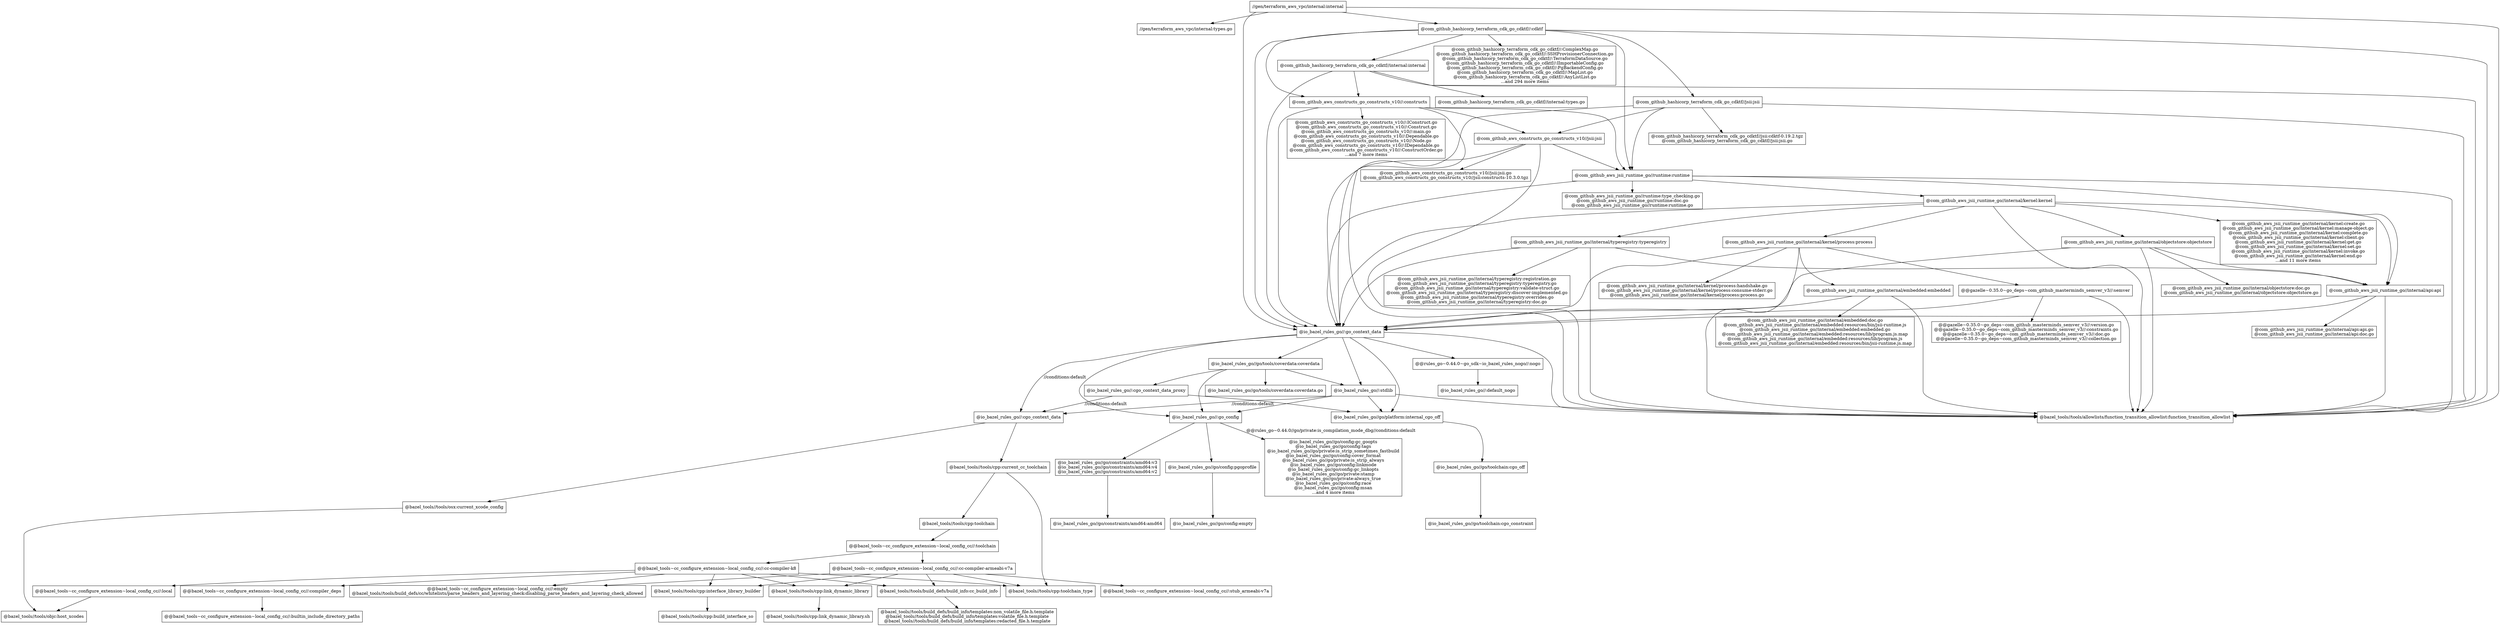 digraph mygraph {
  node [shape=box];
  "//gen/terraform_aws_vpc/internal:internal"
  "//gen/terraform_aws_vpc/internal:internal" -> "//gen/terraform_aws_vpc/internal:types.go"
  "//gen/terraform_aws_vpc/internal:internal" -> "@com_github_hashicorp_terraform_cdk_go_cdktf//:cdktf"
  "//gen/terraform_aws_vpc/internal:internal" -> "@io_bazel_rules_go//:go_context_data"
  "//gen/terraform_aws_vpc/internal:internal" -> "@bazel_tools//tools/allowlists/function_transition_allowlist:function_transition_allowlist"
  "@com_github_hashicorp_terraform_cdk_go_cdktf//:cdktf"
  "@com_github_hashicorp_terraform_cdk_go_cdktf//:cdktf" -> "@com_github_hashicorp_terraform_cdk_go_cdktf//:ComplexMap.go\n@com_github_hashicorp_terraform_cdk_go_cdktf//:SSHProvisionerConnection.go\n@com_github_hashicorp_terraform_cdk_go_cdktf//:TerraformDataSource.go\n@com_github_hashicorp_terraform_cdk_go_cdktf//:IImportableConfig.go\n@com_github_hashicorp_terraform_cdk_go_cdktf//:PgBackendConfig.go\n@com_github_hashicorp_terraform_cdk_go_cdktf//:MapList.go\n@com_github_hashicorp_terraform_cdk_go_cdktf//:AnyListList.go\n...and 294 more items"
  "@com_github_hashicorp_terraform_cdk_go_cdktf//:cdktf" -> "@com_github_aws_constructs_go_constructs_v10//:constructs"
  "@com_github_hashicorp_terraform_cdk_go_cdktf//:cdktf" -> "@io_bazel_rules_go//:go_context_data"
  "@com_github_hashicorp_terraform_cdk_go_cdktf//:cdktf" -> "@bazel_tools//tools/allowlists/function_transition_allowlist:function_transition_allowlist"
  "@com_github_hashicorp_terraform_cdk_go_cdktf//:cdktf" -> "@com_github_aws_jsii_runtime_go//runtime:runtime"
  "@com_github_hashicorp_terraform_cdk_go_cdktf//:cdktf" -> "@com_github_hashicorp_terraform_cdk_go_cdktf//internal:internal"
  "@com_github_hashicorp_terraform_cdk_go_cdktf//:cdktf" -> "@com_github_hashicorp_terraform_cdk_go_cdktf//jsii:jsii"
  "@com_github_hashicorp_terraform_cdk_go_cdktf//jsii:jsii"
  "@com_github_hashicorp_terraform_cdk_go_cdktf//jsii:jsii" -> "@com_github_hashicorp_terraform_cdk_go_cdktf//jsii:cdktf-0.19.2.tgz\n@com_github_hashicorp_terraform_cdk_go_cdktf//jsii:jsii.go"
  "@com_github_hashicorp_terraform_cdk_go_cdktf//jsii:jsii" -> "@com_github_aws_constructs_go_constructs_v10//jsii:jsii"
  "@com_github_hashicorp_terraform_cdk_go_cdktf//jsii:jsii" -> "@bazel_tools//tools/allowlists/function_transition_allowlist:function_transition_allowlist"
  "@com_github_hashicorp_terraform_cdk_go_cdktf//jsii:jsii" -> "@io_bazel_rules_go//:go_context_data"
  "@com_github_hashicorp_terraform_cdk_go_cdktf//jsii:jsii" -> "@com_github_aws_jsii_runtime_go//runtime:runtime"
  "@com_github_hashicorp_terraform_cdk_go_cdktf//jsii:cdktf-0.19.2.tgz\n@com_github_hashicorp_terraform_cdk_go_cdktf//jsii:jsii.go"
  "@com_github_hashicorp_terraform_cdk_go_cdktf//internal:internal"
  "@com_github_hashicorp_terraform_cdk_go_cdktf//internal:internal" -> "@com_github_hashicorp_terraform_cdk_go_cdktf//internal:types.go"
  "@com_github_hashicorp_terraform_cdk_go_cdktf//internal:internal" -> "@bazel_tools//tools/allowlists/function_transition_allowlist:function_transition_allowlist"
  "@com_github_hashicorp_terraform_cdk_go_cdktf//internal:internal" -> "@io_bazel_rules_go//:go_context_data"
  "@com_github_hashicorp_terraform_cdk_go_cdktf//internal:internal" -> "@com_github_aws_constructs_go_constructs_v10//:constructs"
  "@com_github_hashicorp_terraform_cdk_go_cdktf//internal:types.go"
  "@com_github_aws_constructs_go_constructs_v10//:constructs"
  "@com_github_aws_constructs_go_constructs_v10//:constructs" -> "@com_github_aws_constructs_go_constructs_v10//:IConstruct.go\n@com_github_aws_constructs_go_constructs_v10//:Construct.go\n@com_github_aws_constructs_go_constructs_v10//:main.go\n@com_github_aws_constructs_go_constructs_v10//:Dependable.go\n@com_github_aws_constructs_go_constructs_v10//:Node.go\n@com_github_aws_constructs_go_constructs_v10//:IDependable.go\n@com_github_aws_constructs_go_constructs_v10//:ConstructOrder.go\n...and 7 more items"
  "@com_github_aws_constructs_go_constructs_v10//:constructs" -> "@io_bazel_rules_go//:go_context_data"
  "@com_github_aws_constructs_go_constructs_v10//:constructs" -> "@com_github_aws_constructs_go_constructs_v10//jsii:jsii"
  "@com_github_aws_constructs_go_constructs_v10//:constructs" -> "@com_github_aws_jsii_runtime_go//runtime:runtime"
  "@com_github_aws_constructs_go_constructs_v10//:constructs" -> "@bazel_tools//tools/allowlists/function_transition_allowlist:function_transition_allowlist"
  "@com_github_aws_constructs_go_constructs_v10//jsii:jsii"
  "@com_github_aws_constructs_go_constructs_v10//jsii:jsii" -> "@com_github_aws_constructs_go_constructs_v10//jsii:jsii.go\n@com_github_aws_constructs_go_constructs_v10//jsii:constructs-10.3.0.tgz"
  "@com_github_aws_constructs_go_constructs_v10//jsii:jsii" -> "@bazel_tools//tools/allowlists/function_transition_allowlist:function_transition_allowlist"
  "@com_github_aws_constructs_go_constructs_v10//jsii:jsii" -> "@io_bazel_rules_go//:go_context_data"
  "@com_github_aws_constructs_go_constructs_v10//jsii:jsii" -> "@com_github_aws_jsii_runtime_go//runtime:runtime"
  "@com_github_aws_jsii_runtime_go//runtime:runtime"
  "@com_github_aws_jsii_runtime_go//runtime:runtime" -> "@com_github_aws_jsii_runtime_go//runtime:type_checking.go\n@com_github_aws_jsii_runtime_go//runtime:doc.go\n@com_github_aws_jsii_runtime_go//runtime:runtime.go"
  "@com_github_aws_jsii_runtime_go//runtime:runtime" -> "@bazel_tools//tools/allowlists/function_transition_allowlist:function_transition_allowlist"
  "@com_github_aws_jsii_runtime_go//runtime:runtime" -> "@io_bazel_rules_go//:go_context_data"
  "@com_github_aws_jsii_runtime_go//runtime:runtime" -> "@com_github_aws_jsii_runtime_go//internal/kernel:kernel"
  "@com_github_aws_jsii_runtime_go//runtime:runtime" -> "@com_github_aws_jsii_runtime_go//internal/api:api"
  "@com_github_aws_jsii_runtime_go//internal/kernel:kernel"
  "@com_github_aws_jsii_runtime_go//internal/kernel:kernel" -> "@com_github_aws_jsii_runtime_go//internal/kernel:create.go\n@com_github_aws_jsii_runtime_go//internal/kernel:manage-object.go\n@com_github_aws_jsii_runtime_go//internal/kernel:complete.go\n@com_github_aws_jsii_runtime_go//internal/kernel:client.go\n@com_github_aws_jsii_runtime_go//internal/kernel:get.go\n@com_github_aws_jsii_runtime_go//internal/kernel:set.go\n@com_github_aws_jsii_runtime_go//internal/kernel:invoke.go\n@com_github_aws_jsii_runtime_go//internal/kernel:end.go\n...and 11 more items"
  "@com_github_aws_jsii_runtime_go//internal/kernel:kernel" -> "@com_github_aws_jsii_runtime_go//internal/api:api"
  "@com_github_aws_jsii_runtime_go//internal/kernel:kernel" -> "@com_github_aws_jsii_runtime_go//internal/kernel/process:process"
  "@com_github_aws_jsii_runtime_go//internal/kernel:kernel" -> "@bazel_tools//tools/allowlists/function_transition_allowlist:function_transition_allowlist"
  "@com_github_aws_jsii_runtime_go//internal/kernel:kernel" -> "@com_github_aws_jsii_runtime_go//internal/typeregistry:typeregistry"
  "@com_github_aws_jsii_runtime_go//internal/kernel:kernel" -> "@io_bazel_rules_go//:go_context_data"
  "@com_github_aws_jsii_runtime_go//internal/kernel:kernel" -> "@com_github_aws_jsii_runtime_go//internal/objectstore:objectstore"
  "@com_github_aws_jsii_runtime_go//internal/objectstore:objectstore"
  "@com_github_aws_jsii_runtime_go//internal/objectstore:objectstore" -> "@com_github_aws_jsii_runtime_go//internal/objectstore:doc.go\n@com_github_aws_jsii_runtime_go//internal/objectstore:objectstore.go"
  "@com_github_aws_jsii_runtime_go//internal/objectstore:objectstore" -> "@bazel_tools//tools/allowlists/function_transition_allowlist:function_transition_allowlist"
  "@com_github_aws_jsii_runtime_go//internal/objectstore:objectstore" -> "@io_bazel_rules_go//:go_context_data"
  "@com_github_aws_jsii_runtime_go//internal/objectstore:objectstore" -> "@com_github_aws_jsii_runtime_go//internal/api:api"
  "@com_github_aws_jsii_runtime_go//internal/objectstore:doc.go\n@com_github_aws_jsii_runtime_go//internal/objectstore:objectstore.go"
  "@com_github_aws_jsii_runtime_go//internal/typeregistry:typeregistry"
  "@com_github_aws_jsii_runtime_go//internal/typeregistry:typeregistry" -> "@com_github_aws_jsii_runtime_go//internal/typeregistry:registration.go\n@com_github_aws_jsii_runtime_go//internal/typeregistry:typeregistry.go\n@com_github_aws_jsii_runtime_go//internal/typeregistry:validate-struct.go\n@com_github_aws_jsii_runtime_go//internal/typeregistry:discover-implemented.go\n@com_github_aws_jsii_runtime_go//internal/typeregistry:overrides.go\n@com_github_aws_jsii_runtime_go//internal/typeregistry:doc.go"
  "@com_github_aws_jsii_runtime_go//internal/typeregistry:typeregistry" -> "@bazel_tools//tools/allowlists/function_transition_allowlist:function_transition_allowlist"
  "@com_github_aws_jsii_runtime_go//internal/typeregistry:typeregistry" -> "@com_github_aws_jsii_runtime_go//internal/api:api"
  "@com_github_aws_jsii_runtime_go//internal/typeregistry:typeregistry" -> "@io_bazel_rules_go//:go_context_data"
  "@com_github_aws_jsii_runtime_go//internal/typeregistry:registration.go\n@com_github_aws_jsii_runtime_go//internal/typeregistry:typeregistry.go\n@com_github_aws_jsii_runtime_go//internal/typeregistry:validate-struct.go\n@com_github_aws_jsii_runtime_go//internal/typeregistry:discover-implemented.go\n@com_github_aws_jsii_runtime_go//internal/typeregistry:overrides.go\n@com_github_aws_jsii_runtime_go//internal/typeregistry:doc.go"
  "@com_github_aws_jsii_runtime_go//internal/kernel/process:process"
  "@com_github_aws_jsii_runtime_go//internal/kernel/process:process" -> "@com_github_aws_jsii_runtime_go//internal/kernel/process:handshake.go\n@com_github_aws_jsii_runtime_go//internal/kernel/process:consume-stderr.go\n@com_github_aws_jsii_runtime_go//internal/kernel/process:process.go"
  "@com_github_aws_jsii_runtime_go//internal/kernel/process:process" -> "@bazel_tools//tools/allowlists/function_transition_allowlist:function_transition_allowlist"
  "@com_github_aws_jsii_runtime_go//internal/kernel/process:process" -> "@io_bazel_rules_go//:go_context_data"
  "@com_github_aws_jsii_runtime_go//internal/kernel/process:process" -> "@com_github_aws_jsii_runtime_go//internal/embedded:embedded"
  "@com_github_aws_jsii_runtime_go//internal/kernel/process:process" -> "@@gazelle~0.35.0~go_deps~com_github_masterminds_semver_v3//:semver"
  "@com_github_aws_jsii_runtime_go//internal/embedded:embedded"
  "@com_github_aws_jsii_runtime_go//internal/embedded:embedded" -> "@com_github_aws_jsii_runtime_go//internal/embedded:doc.go\n@com_github_aws_jsii_runtime_go//internal/embedded:resources/bin/jsii-runtime.js\n@com_github_aws_jsii_runtime_go//internal/embedded:embedded.go\n@com_github_aws_jsii_runtime_go//internal/embedded:resources/lib/program.js.map\n@com_github_aws_jsii_runtime_go//internal/embedded:resources/lib/program.js\n@com_github_aws_jsii_runtime_go//internal/embedded:resources/bin/jsii-runtime.js.map"
  "@com_github_aws_jsii_runtime_go//internal/embedded:embedded" -> "@bazel_tools//tools/allowlists/function_transition_allowlist:function_transition_allowlist"
  "@com_github_aws_jsii_runtime_go//internal/embedded:embedded" -> "@io_bazel_rules_go//:go_context_data"
  "@com_github_aws_jsii_runtime_go//internal/embedded:doc.go\n@com_github_aws_jsii_runtime_go//internal/embedded:resources/bin/jsii-runtime.js\n@com_github_aws_jsii_runtime_go//internal/embedded:embedded.go\n@com_github_aws_jsii_runtime_go//internal/embedded:resources/lib/program.js.map\n@com_github_aws_jsii_runtime_go//internal/embedded:resources/lib/program.js\n@com_github_aws_jsii_runtime_go//internal/embedded:resources/bin/jsii-runtime.js.map"
  "@com_github_aws_jsii_runtime_go//internal/kernel/process:handshake.go\n@com_github_aws_jsii_runtime_go//internal/kernel/process:consume-stderr.go\n@com_github_aws_jsii_runtime_go//internal/kernel/process:process.go"
  "@com_github_aws_jsii_runtime_go//internal/api:api"
  "@com_github_aws_jsii_runtime_go//internal/api:api" -> "@com_github_aws_jsii_runtime_go//internal/api:api.go\n@com_github_aws_jsii_runtime_go//internal/api:doc.go"
  "@com_github_aws_jsii_runtime_go//internal/api:api" -> "@bazel_tools//tools/allowlists/function_transition_allowlist:function_transition_allowlist"
  "@com_github_aws_jsii_runtime_go//internal/api:api" -> "@io_bazel_rules_go//:go_context_data"
  "@com_github_aws_jsii_runtime_go//internal/api:api.go\n@com_github_aws_jsii_runtime_go//internal/api:doc.go"
  "@com_github_aws_jsii_runtime_go//internal/kernel:create.go\n@com_github_aws_jsii_runtime_go//internal/kernel:manage-object.go\n@com_github_aws_jsii_runtime_go//internal/kernel:complete.go\n@com_github_aws_jsii_runtime_go//internal/kernel:client.go\n@com_github_aws_jsii_runtime_go//internal/kernel:get.go\n@com_github_aws_jsii_runtime_go//internal/kernel:set.go\n@com_github_aws_jsii_runtime_go//internal/kernel:invoke.go\n@com_github_aws_jsii_runtime_go//internal/kernel:end.go\n...and 11 more items"
  "@com_github_aws_jsii_runtime_go//runtime:type_checking.go\n@com_github_aws_jsii_runtime_go//runtime:doc.go\n@com_github_aws_jsii_runtime_go//runtime:runtime.go"
  "@com_github_aws_constructs_go_constructs_v10//jsii:jsii.go\n@com_github_aws_constructs_go_constructs_v10//jsii:constructs-10.3.0.tgz"
  "@com_github_aws_constructs_go_constructs_v10//:IConstruct.go\n@com_github_aws_constructs_go_constructs_v10//:Construct.go\n@com_github_aws_constructs_go_constructs_v10//:main.go\n@com_github_aws_constructs_go_constructs_v10//:Dependable.go\n@com_github_aws_constructs_go_constructs_v10//:Node.go\n@com_github_aws_constructs_go_constructs_v10//:IDependable.go\n@com_github_aws_constructs_go_constructs_v10//:ConstructOrder.go\n...and 7 more items"
  "@com_github_hashicorp_terraform_cdk_go_cdktf//:ComplexMap.go\n@com_github_hashicorp_terraform_cdk_go_cdktf//:SSHProvisionerConnection.go\n@com_github_hashicorp_terraform_cdk_go_cdktf//:TerraformDataSource.go\n@com_github_hashicorp_terraform_cdk_go_cdktf//:IImportableConfig.go\n@com_github_hashicorp_terraform_cdk_go_cdktf//:PgBackendConfig.go\n@com_github_hashicorp_terraform_cdk_go_cdktf//:MapList.go\n@com_github_hashicorp_terraform_cdk_go_cdktf//:AnyListList.go\n...and 294 more items"
  "//gen/terraform_aws_vpc/internal:types.go"
  "@@gazelle~0.35.0~go_deps~com_github_masterminds_semver_v3//:semver"
  "@@gazelle~0.35.0~go_deps~com_github_masterminds_semver_v3//:semver" -> "@@gazelle~0.35.0~go_deps~com_github_masterminds_semver_v3//:version.go\n@@gazelle~0.35.0~go_deps~com_github_masterminds_semver_v3//:constraints.go\n@@gazelle~0.35.0~go_deps~com_github_masterminds_semver_v3//:doc.go\n@@gazelle~0.35.0~go_deps~com_github_masterminds_semver_v3//:collection.go"
  "@@gazelle~0.35.0~go_deps~com_github_masterminds_semver_v3//:semver" -> "@io_bazel_rules_go//:go_context_data"
  "@@gazelle~0.35.0~go_deps~com_github_masterminds_semver_v3//:semver" -> "@bazel_tools//tools/allowlists/function_transition_allowlist:function_transition_allowlist"
  "@io_bazel_rules_go//:go_context_data"
  "@io_bazel_rules_go//:go_context_data" -> "@io_bazel_rules_go//go/platform:internal_cgo_off"
  "@io_bazel_rules_go//:go_context_data" -> "@io_bazel_rules_go//:cgo_context_data"
  [label="//conditions:default"];
  "@io_bazel_rules_go//:go_context_data" -> "@io_bazel_rules_go//:go_config"
  "@io_bazel_rules_go//:go_context_data" -> "@@rules_go~0.44.0~go_sdk~io_bazel_rules_nogo//:nogo"
  "@io_bazel_rules_go//:go_context_data" -> "@io_bazel_rules_go//:stdlib"
  "@io_bazel_rules_go//:go_context_data" -> "@bazel_tools//tools/allowlists/function_transition_allowlist:function_transition_allowlist"
  "@io_bazel_rules_go//:go_context_data" -> "@io_bazel_rules_go//go/tools/coverdata:coverdata"
  "@io_bazel_rules_go//go/tools/coverdata:coverdata"
  "@io_bazel_rules_go//go/tools/coverdata:coverdata" -> "@io_bazel_rules_go//go/tools/coverdata:coverdata.go"
  "@io_bazel_rules_go//go/tools/coverdata:coverdata" -> "@io_bazel_rules_go//:stdlib"
  "@io_bazel_rules_go//go/tools/coverdata:coverdata" -> "@io_bazel_rules_go//:cgo_context_data_proxy"
  "@io_bazel_rules_go//go/tools/coverdata:coverdata" -> "@io_bazel_rules_go//:go_config"
  "@io_bazel_rules_go//:cgo_context_data_proxy"
  "@io_bazel_rules_go//:cgo_context_data_proxy" -> "@io_bazel_rules_go//:cgo_context_data"
  [label="//conditions:default"];
  "@io_bazel_rules_go//:cgo_context_data_proxy" -> "@io_bazel_rules_go//go/platform:internal_cgo_off"
  "@io_bazel_rules_go//go/tools/coverdata:coverdata.go"
  "@io_bazel_rules_go//:stdlib"
  "@io_bazel_rules_go//:stdlib" -> "@io_bazel_rules_go//:cgo_context_data"
  [label="//conditions:default"];
  "@io_bazel_rules_go//:stdlib" -> "@io_bazel_rules_go//:go_config"
  "@io_bazel_rules_go//:stdlib" -> "@bazel_tools//tools/allowlists/function_transition_allowlist:function_transition_allowlist"
  "@io_bazel_rules_go//:stdlib" -> "@io_bazel_rules_go//go/platform:internal_cgo_off"
  "@bazel_tools//tools/allowlists/function_transition_allowlist:function_transition_allowlist"
  "@io_bazel_rules_go//:go_config"
  "@io_bazel_rules_go//:go_config" -> "@io_bazel_rules_go//go/config:pgoprofile"
  "@io_bazel_rules_go//:go_config" -> "@io_bazel_rules_go//go/config:gc_goopts\n@io_bazel_rules_go//go/config:tags\n@io_bazel_rules_go//go/private:is_strip_sometimes_fastbuild\n@io_bazel_rules_go//go/config:cover_format\n@io_bazel_rules_go//go/private:is_strip_always\n@io_bazel_rules_go//go/config:linkmode\n@io_bazel_rules_go//go/config:gc_linkopts\n@io_bazel_rules_go//go/private:stamp\n@io_bazel_rules_go//go/private:always_true\n@io_bazel_rules_go//go/config:race\n@io_bazel_rules_go//go/config:msan\n...and 4 more items"
  [label="@@rules_go~0.44.0//go/private:is_compilation_mode_dbg//conditions:default"];
  "@io_bazel_rules_go//:go_config" -> "@io_bazel_rules_go//go/constraints/amd64:v3\n@io_bazel_rules_go//go/constraints/amd64:v4\n@io_bazel_rules_go//go/constraints/amd64:v2"
  "@io_bazel_rules_go//go/constraints/amd64:v3\n@io_bazel_rules_go//go/constraints/amd64:v4\n@io_bazel_rules_go//go/constraints/amd64:v2"
  "@io_bazel_rules_go//go/constraints/amd64:v3\n@io_bazel_rules_go//go/constraints/amd64:v4\n@io_bazel_rules_go//go/constraints/amd64:v2" -> "@io_bazel_rules_go//go/constraints/amd64:amd64"
  "@io_bazel_rules_go//go/constraints/amd64:amd64"
  "@io_bazel_rules_go//go/config:gc_goopts\n@io_bazel_rules_go//go/config:tags\n@io_bazel_rules_go//go/private:is_strip_sometimes_fastbuild\n@io_bazel_rules_go//go/config:cover_format\n@io_bazel_rules_go//go/private:is_strip_always\n@io_bazel_rules_go//go/config:linkmode\n@io_bazel_rules_go//go/config:gc_linkopts\n@io_bazel_rules_go//go/private:stamp\n@io_bazel_rules_go//go/private:always_true\n@io_bazel_rules_go//go/config:race\n@io_bazel_rules_go//go/config:msan\n...and 4 more items"
  "@io_bazel_rules_go//go/config:pgoprofile"
  "@io_bazel_rules_go//go/config:pgoprofile" -> "@io_bazel_rules_go//go/config:empty"
  "@io_bazel_rules_go//go/config:empty"
  "@io_bazel_rules_go//:cgo_context_data"
  "@io_bazel_rules_go//:cgo_context_data" -> "@bazel_tools//tools/cpp:current_cc_toolchain"
  "@io_bazel_rules_go//:cgo_context_data" -> "@bazel_tools//tools/osx:current_xcode_config"
  "@bazel_tools//tools/osx:current_xcode_config"
  "@bazel_tools//tools/osx:current_xcode_config" -> "@bazel_tools//tools/objc:host_xcodes"
  "@bazel_tools//tools/cpp:current_cc_toolchain"
  "@bazel_tools//tools/cpp:current_cc_toolchain" -> "@bazel_tools//tools/cpp:toolchain"
  "@bazel_tools//tools/cpp:current_cc_toolchain" -> "@bazel_tools//tools/cpp:toolchain_type"
  "@@gazelle~0.35.0~go_deps~com_github_masterminds_semver_v3//:version.go\n@@gazelle~0.35.0~go_deps~com_github_masterminds_semver_v3//:constraints.go\n@@gazelle~0.35.0~go_deps~com_github_masterminds_semver_v3//:doc.go\n@@gazelle~0.35.0~go_deps~com_github_masterminds_semver_v3//:collection.go"
  "@bazel_tools//tools/cpp:toolchain"
  "@bazel_tools//tools/cpp:toolchain" -> "@@bazel_tools~cc_configure_extension~local_config_cc//:toolchain"
  "@@bazel_tools~cc_configure_extension~local_config_cc//:toolchain"
  "@@bazel_tools~cc_configure_extension~local_config_cc//:toolchain" -> "@@bazel_tools~cc_configure_extension~local_config_cc//:cc-compiler-k8"
  "@@bazel_tools~cc_configure_extension~local_config_cc//:toolchain" -> "@@bazel_tools~cc_configure_extension~local_config_cc//:cc-compiler-armeabi-v7a"
  "@@bazel_tools~cc_configure_extension~local_config_cc//:cc-compiler-armeabi-v7a"
  "@@bazel_tools~cc_configure_extension~local_config_cc//:cc-compiler-armeabi-v7a" -> "@@bazel_tools~cc_configure_extension~local_config_cc//:empty\n@bazel_tools//tools/build_defs/cc/whitelists/parse_headers_and_layering_check:disabling_parse_headers_and_layering_check_allowed"
  "@@bazel_tools~cc_configure_extension~local_config_cc//:cc-compiler-armeabi-v7a" -> "@@bazel_tools~cc_configure_extension~local_config_cc//:stub_armeabi-v7a"
  "@@bazel_tools~cc_configure_extension~local_config_cc//:cc-compiler-armeabi-v7a" -> "@bazel_tools//tools/build_defs/build_info:cc_build_info"
  "@@bazel_tools~cc_configure_extension~local_config_cc//:cc-compiler-armeabi-v7a" -> "@bazel_tools//tools/cpp:toolchain_type"
  "@@bazel_tools~cc_configure_extension~local_config_cc//:cc-compiler-armeabi-v7a" -> "@bazel_tools//tools/cpp:link_dynamic_library"
  "@@bazel_tools~cc_configure_extension~local_config_cc//:cc-compiler-armeabi-v7a" -> "@bazel_tools//tools/cpp:interface_library_builder"
  "@@bazel_tools~cc_configure_extension~local_config_cc//:stub_armeabi-v7a"
  "@@bazel_tools~cc_configure_extension~local_config_cc//:cc-compiler-k8"
  "@@bazel_tools~cc_configure_extension~local_config_cc//:cc-compiler-k8" -> "@@bazel_tools~cc_configure_extension~local_config_cc//:compiler_deps"
  "@@bazel_tools~cc_configure_extension~local_config_cc//:cc-compiler-k8" -> "@@bazel_tools~cc_configure_extension~local_config_cc//:empty\n@bazel_tools//tools/build_defs/cc/whitelists/parse_headers_and_layering_check:disabling_parse_headers_and_layering_check_allowed"
  "@@bazel_tools~cc_configure_extension~local_config_cc//:cc-compiler-k8" -> "@@bazel_tools~cc_configure_extension~local_config_cc//:local"
  "@@bazel_tools~cc_configure_extension~local_config_cc//:cc-compiler-k8" -> "@bazel_tools//tools/build_defs/build_info:cc_build_info"
  "@@bazel_tools~cc_configure_extension~local_config_cc//:cc-compiler-k8" -> "@bazel_tools//tools/cpp:toolchain_type"
  "@@bazel_tools~cc_configure_extension~local_config_cc//:cc-compiler-k8" -> "@bazel_tools//tools/cpp:link_dynamic_library"
  "@@bazel_tools~cc_configure_extension~local_config_cc//:cc-compiler-k8" -> "@bazel_tools//tools/cpp:interface_library_builder"
  "@bazel_tools//tools/cpp:interface_library_builder"
  "@bazel_tools//tools/cpp:interface_library_builder" -> "@bazel_tools//tools/cpp:build_interface_so"
  "@bazel_tools//tools/cpp:toolchain_type"
  "@bazel_tools//tools/build_defs/build_info:cc_build_info"
  "@bazel_tools//tools/build_defs/build_info:cc_build_info" -> "@bazel_tools//tools/build_defs/build_info/templates:non_volatile_file.h.template\n@bazel_tools//tools/build_defs/build_info/templates:volatile_file.h.template\n@bazel_tools//tools/build_defs/build_info/templates:redacted_file.h.template"
  "@bazel_tools//tools/build_defs/build_info/templates:non_volatile_file.h.template\n@bazel_tools//tools/build_defs/build_info/templates:volatile_file.h.template\n@bazel_tools//tools/build_defs/build_info/templates:redacted_file.h.template"
  "@@bazel_tools~cc_configure_extension~local_config_cc//:local"
  "@@bazel_tools~cc_configure_extension~local_config_cc//:local" -> "@bazel_tools//tools/objc:host_xcodes"
  "@bazel_tools//tools/objc:host_xcodes"
  "@@bazel_tools~cc_configure_extension~local_config_cc//:empty\n@bazel_tools//tools/build_defs/cc/whitelists/parse_headers_and_layering_check:disabling_parse_headers_and_layering_check_allowed"
  "@@bazel_tools~cc_configure_extension~local_config_cc//:compiler_deps"
  "@@bazel_tools~cc_configure_extension~local_config_cc//:compiler_deps" -> "@@bazel_tools~cc_configure_extension~local_config_cc//:builtin_include_directory_paths"
  "@@bazel_tools~cc_configure_extension~local_config_cc//:builtin_include_directory_paths"
  "@bazel_tools//tools/cpp:build_interface_so"
  "@bazel_tools//tools/cpp:link_dynamic_library"
  "@bazel_tools//tools/cpp:link_dynamic_library" -> "@bazel_tools//tools/cpp:link_dynamic_library.sh"
  "@bazel_tools//tools/cpp:link_dynamic_library.sh"
  "@@rules_go~0.44.0~go_sdk~io_bazel_rules_nogo//:nogo"
  "@@rules_go~0.44.0~go_sdk~io_bazel_rules_nogo//:nogo" -> "@io_bazel_rules_go//:default_nogo"
  "@io_bazel_rules_go//:default_nogo"
  "@io_bazel_rules_go//go/platform:internal_cgo_off"
  "@io_bazel_rules_go//go/platform:internal_cgo_off" -> "@io_bazel_rules_go//go/toolchain:cgo_off"
  "@io_bazel_rules_go//go/toolchain:cgo_off"
  "@io_bazel_rules_go//go/toolchain:cgo_off" -> "@io_bazel_rules_go//go/toolchain:cgo_constraint"
  "@io_bazel_rules_go//go/toolchain:cgo_constraint"
}
